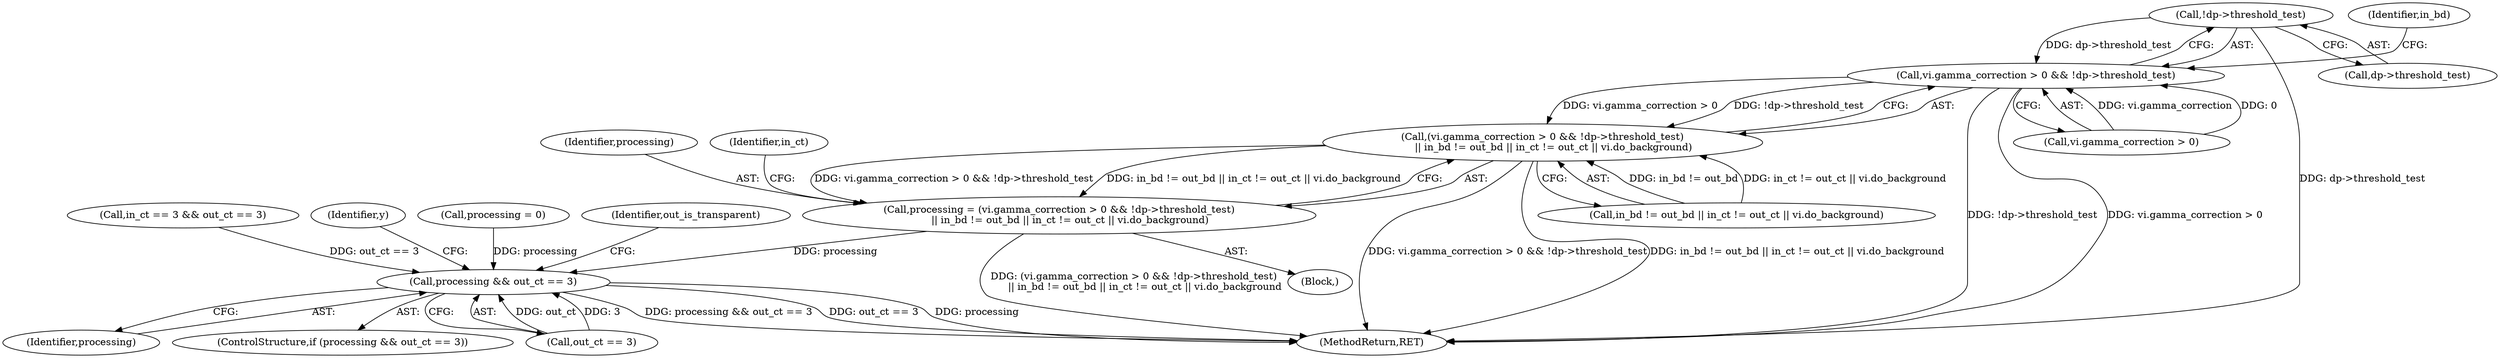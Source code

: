 digraph "0_Android_9d4853418ab2f754c2b63e091c29c5529b8b86ca_46@pointer" {
"1000260" [label="(Call,!dp->threshold_test)"];
"1000254" [label="(Call,vi.gamma_correction > 0 && !dp->threshold_test)"];
"1000253" [label="(Call,(vi.gamma_correction > 0 && !dp->threshold_test)\n       || in_bd != out_bd || in_ct != out_ct || vi.do_background)"];
"1000251" [label="(Call,processing = (vi.gamma_correction > 0 && !dp->threshold_test)\n       || in_bd != out_bd || in_ct != out_ct || vi.do_background)"];
"1000287" [label="(Call,processing && out_ct == 3)"];
"1000264" [label="(Call,in_bd != out_bd || in_ct != out_ct || vi.do_background)"];
"1000288" [label="(Identifier,processing)"];
"1000251" [label="(Call,processing = (vi.gamma_correction > 0 && !dp->threshold_test)\n       || in_bd != out_bd || in_ct != out_ct || vi.do_background)"];
"1000261" [label="(Call,dp->threshold_test)"];
"1000276" [label="(Call,in_ct == 3 && out_ct == 3)"];
"1000286" [label="(ControlStructure,if (processing && out_ct == 3))"];
"1000252" [label="(Identifier,processing)"];
"1000266" [label="(Identifier,in_bd)"];
"1000646" [label="(MethodReturn,RET)"];
"1000127" [label="(Block,)"];
"1000302" [label="(Identifier,y)"];
"1000283" [label="(Call,processing = 0)"];
"1000253" [label="(Call,(vi.gamma_correction > 0 && !dp->threshold_test)\n       || in_bd != out_bd || in_ct != out_ct || vi.do_background)"];
"1000287" [label="(Call,processing && out_ct == 3)"];
"1000293" [label="(Identifier,out_is_transparent)"];
"1000255" [label="(Call,vi.gamma_correction > 0)"];
"1000278" [label="(Identifier,in_ct)"];
"1000260" [label="(Call,!dp->threshold_test)"];
"1000289" [label="(Call,out_ct == 3)"];
"1000254" [label="(Call,vi.gamma_correction > 0 && !dp->threshold_test)"];
"1000260" -> "1000254"  [label="AST: "];
"1000260" -> "1000261"  [label="CFG: "];
"1000261" -> "1000260"  [label="AST: "];
"1000254" -> "1000260"  [label="CFG: "];
"1000260" -> "1000646"  [label="DDG: dp->threshold_test"];
"1000260" -> "1000254"  [label="DDG: dp->threshold_test"];
"1000254" -> "1000253"  [label="AST: "];
"1000254" -> "1000255"  [label="CFG: "];
"1000255" -> "1000254"  [label="AST: "];
"1000266" -> "1000254"  [label="CFG: "];
"1000253" -> "1000254"  [label="CFG: "];
"1000254" -> "1000646"  [label="DDG: !dp->threshold_test"];
"1000254" -> "1000646"  [label="DDG: vi.gamma_correction > 0"];
"1000254" -> "1000253"  [label="DDG: vi.gamma_correction > 0"];
"1000254" -> "1000253"  [label="DDG: !dp->threshold_test"];
"1000255" -> "1000254"  [label="DDG: vi.gamma_correction"];
"1000255" -> "1000254"  [label="DDG: 0"];
"1000253" -> "1000251"  [label="AST: "];
"1000253" -> "1000264"  [label="CFG: "];
"1000264" -> "1000253"  [label="AST: "];
"1000251" -> "1000253"  [label="CFG: "];
"1000253" -> "1000646"  [label="DDG: vi.gamma_correction > 0 && !dp->threshold_test"];
"1000253" -> "1000646"  [label="DDG: in_bd != out_bd || in_ct != out_ct || vi.do_background"];
"1000253" -> "1000251"  [label="DDG: vi.gamma_correction > 0 && !dp->threshold_test"];
"1000253" -> "1000251"  [label="DDG: in_bd != out_bd || in_ct != out_ct || vi.do_background"];
"1000264" -> "1000253"  [label="DDG: in_bd != out_bd"];
"1000264" -> "1000253"  [label="DDG: in_ct != out_ct || vi.do_background"];
"1000251" -> "1000127"  [label="AST: "];
"1000252" -> "1000251"  [label="AST: "];
"1000278" -> "1000251"  [label="CFG: "];
"1000251" -> "1000646"  [label="DDG: (vi.gamma_correction > 0 && !dp->threshold_test)\n       || in_bd != out_bd || in_ct != out_ct || vi.do_background"];
"1000251" -> "1000287"  [label="DDG: processing"];
"1000287" -> "1000286"  [label="AST: "];
"1000287" -> "1000288"  [label="CFG: "];
"1000287" -> "1000289"  [label="CFG: "];
"1000288" -> "1000287"  [label="AST: "];
"1000289" -> "1000287"  [label="AST: "];
"1000293" -> "1000287"  [label="CFG: "];
"1000302" -> "1000287"  [label="CFG: "];
"1000287" -> "1000646"  [label="DDG: processing && out_ct == 3"];
"1000287" -> "1000646"  [label="DDG: out_ct == 3"];
"1000287" -> "1000646"  [label="DDG: processing"];
"1000283" -> "1000287"  [label="DDG: processing"];
"1000276" -> "1000287"  [label="DDG: out_ct == 3"];
"1000289" -> "1000287"  [label="DDG: out_ct"];
"1000289" -> "1000287"  [label="DDG: 3"];
}
